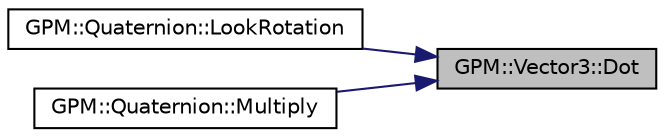 digraph "GPM::Vector3::Dot"
{
 // LATEX_PDF_SIZE
  edge [fontname="Helvetica",fontsize="10",labelfontname="Helvetica",labelfontsize="10"];
  node [fontname="Helvetica",fontsize="10",shape=record];
  rankdir="RL";
  Node1 [label="GPM::Vector3::Dot",height=0.2,width=0.4,color="black", fillcolor="grey75", style="filled", fontcolor="black",tooltip="DotProduct other vector to the current vector."];
  Node1 -> Node2 [dir="back",color="midnightblue",fontsize="10",style="solid",fontname="Helvetica"];
  Node2 [label="GPM::Quaternion::LookRotation",height=0.2,width=0.4,color="black", fillcolor="white", style="filled",URL="$struct_g_p_m_1_1_quaternion.html#a80f64a9e24b3ee84483d66692f62303f",tooltip="Creates a rotation with the specified forward and upwards directions."];
  Node1 -> Node3 [dir="back",color="midnightblue",fontsize="10",style="solid",fontname="Helvetica"];
  Node3 [label="GPM::Quaternion::Multiply",height=0.2,width=0.4,color="black", fillcolor="white", style="filled",URL="$struct_g_p_m_1_1_quaternion.html#ad851375518e48c2f431c7198d042c901",tooltip="Multiply the current quaternion with another one."];
}
